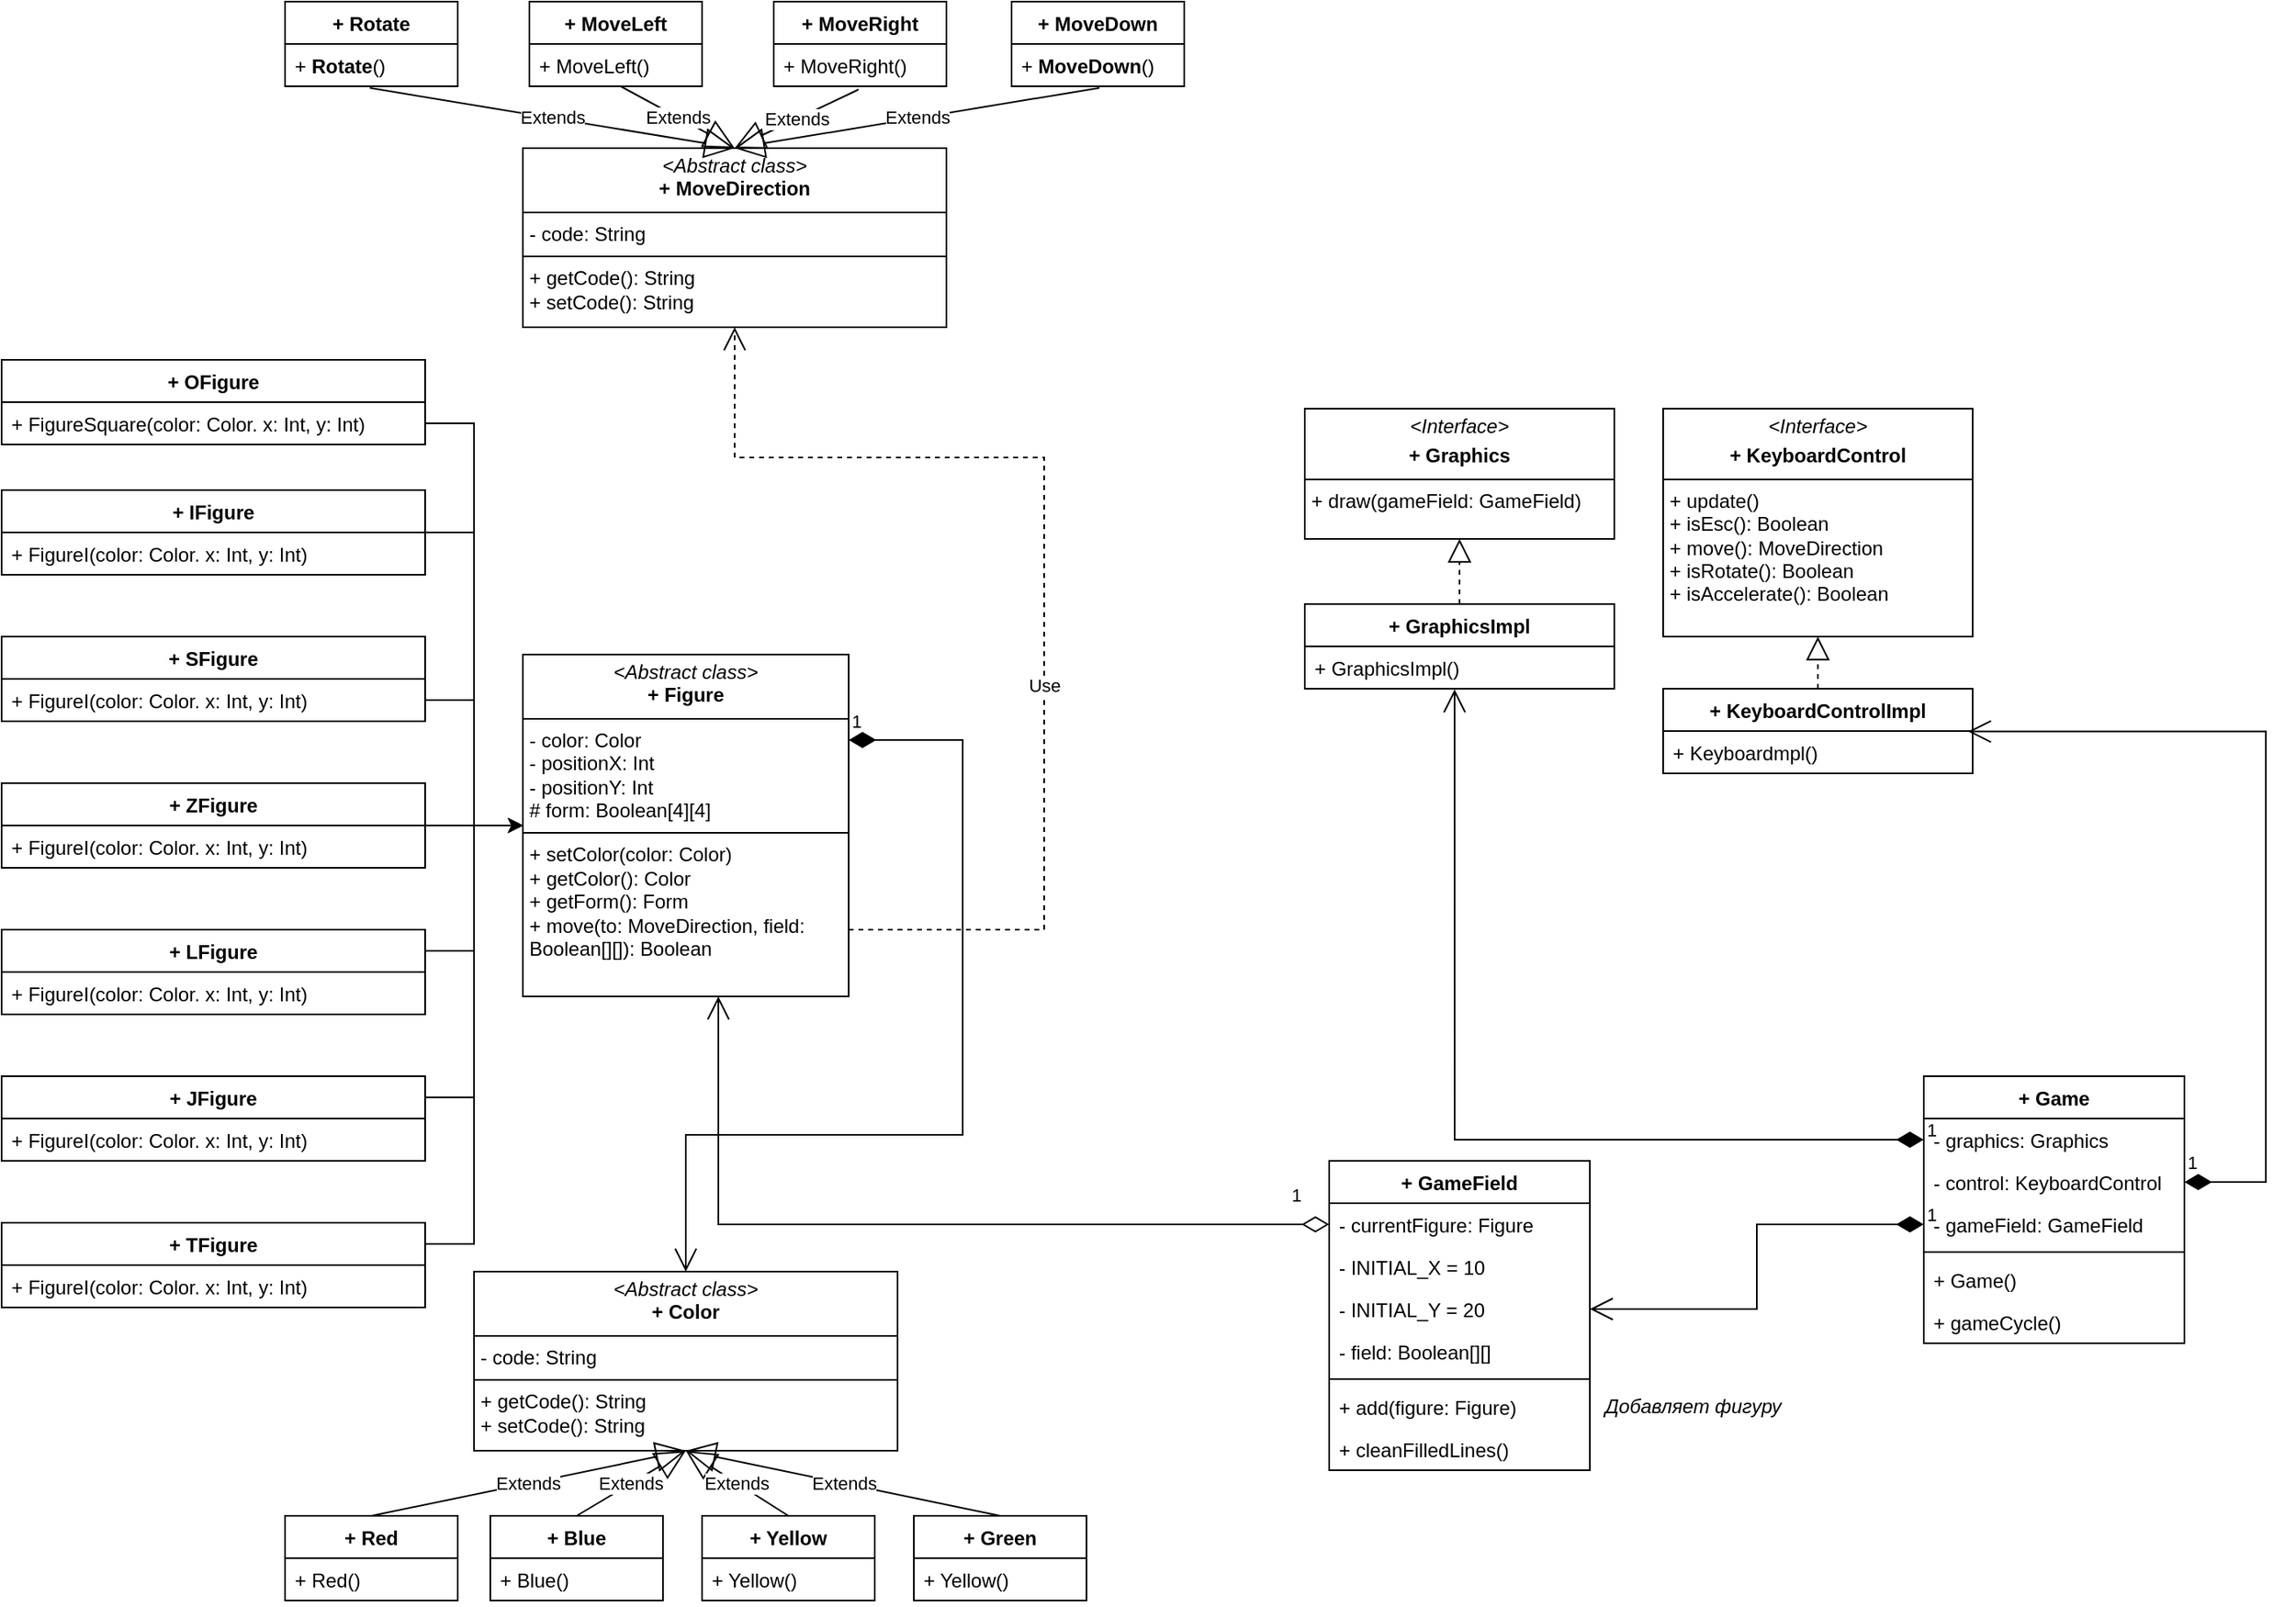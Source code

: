 <mxfile version="28.2.7">
  <diagram name="Страница — 1" id="aEHSHkAGXpmGiLIROjnR">
    <mxGraphModel dx="3027" dy="1413" grid="1" gridSize="10" guides="1" tooltips="1" connect="1" arrows="1" fold="1" page="1" pageScale="1" pageWidth="827" pageHeight="1169" math="0" shadow="0">
      <root>
        <mxCell id="0" />
        <mxCell id="1" parent="0" />
        <mxCell id="xC7MqWkz926lZk0p1ak7-11" value="&lt;p style=&quot;margin:0px;margin-top:4px;text-align:center;&quot;&gt;&lt;i&gt;&amp;lt;Abstract class&amp;gt;&lt;/i&gt;&lt;br&gt;&lt;b&gt;+ Figure&lt;/b&gt;&lt;/p&gt;&lt;hr size=&quot;1&quot; style=&quot;border-style:solid;&quot;&gt;&lt;p style=&quot;margin:0px;margin-left:4px;&quot;&gt;- color: Color&lt;/p&gt;&lt;p style=&quot;margin:0px;margin-left:4px;&quot;&gt;- positionX: Int&lt;/p&gt;&lt;p style=&quot;margin:0px;margin-left:4px;&quot;&gt;- positionY: Int&lt;/p&gt;&lt;p style=&quot;margin:0px;margin-left:4px;&quot;&gt;# form: Boolean[4][4]&lt;/p&gt;&lt;hr size=&quot;1&quot; style=&quot;border-style:solid;&quot;&gt;&lt;p style=&quot;margin:0px;margin-left:4px;&quot;&gt;+ setColor(color: Color)&amp;nbsp;&lt;/p&gt;&lt;p style=&quot;margin:0px;margin-left:4px;&quot;&gt;+ getColor(): Color&lt;/p&gt;&lt;p style=&quot;margin:0px;margin-left:4px;&quot;&gt;+ getForm(): Form&lt;/p&gt;&lt;p style=&quot;margin:0px;margin-left:4px;&quot;&gt;+ move(to: MoveDirection, field: Boolean[][]): Boolean&lt;/p&gt;&lt;p style=&quot;margin:0px;margin-left:4px;&quot;&gt;&lt;br&gt;&lt;/p&gt;" style="verticalAlign=top;align=left;overflow=fill;html=1;whiteSpace=wrap;" parent="1" vertex="1">
          <mxGeometry x="360" y="451" width="200" height="210" as="geometry" />
        </mxCell>
        <mxCell id="xC7MqWkz926lZk0p1ak7-13" value="&lt;p style=&quot;margin:0px;margin-top:4px;text-align:center;&quot;&gt;&lt;i&gt;&amp;lt;Interface&lt;/i&gt;&lt;i style=&quot;background-color: transparent; color: light-dark(rgb(0, 0, 0), rgb(255, 255, 255));&quot;&gt;&amp;gt;&lt;/i&gt;&lt;/p&gt;&lt;p style=&quot;margin:0px;margin-top:4px;text-align:center;&quot;&gt;&lt;b&gt;+ Graphics&lt;/b&gt;&lt;/p&gt;&lt;hr size=&quot;1&quot; style=&quot;border-style:solid;&quot;&gt;&lt;p style=&quot;margin:0px;margin-left:4px;&quot;&gt;+ draw(gameField: GameField)&lt;/p&gt;" style="verticalAlign=top;align=left;overflow=fill;html=1;whiteSpace=wrap;" parent="1" vertex="1">
          <mxGeometry x="840" y="300" width="190" height="80" as="geometry" />
        </mxCell>
        <mxCell id="xC7MqWkz926lZk0p1ak7-15" value="&lt;p style=&quot;margin:0px;margin-top:4px;text-align:center;&quot;&gt;&lt;i&gt;&amp;lt;Interface&lt;/i&gt;&lt;i style=&quot;background-color: transparent; color: light-dark(rgb(0, 0, 0), rgb(255, 255, 255));&quot;&gt;&amp;gt;&lt;/i&gt;&lt;/p&gt;&lt;p style=&quot;margin:0px;margin-top:4px;text-align:center;&quot;&gt;&lt;b&gt;+ KeyboardControl&lt;/b&gt;&lt;/p&gt;&lt;hr size=&quot;1&quot; style=&quot;border-style:solid;&quot;&gt;&lt;p style=&quot;margin:0px;margin-left:4px;&quot;&gt;+ update()&lt;/p&gt;&lt;p style=&quot;margin:0px;margin-left:4px;&quot;&gt;+ isEsc(): Boolean&lt;/p&gt;&lt;p style=&quot;margin:0px;margin-left:4px;&quot;&gt;+ move(): MoveDirection&lt;/p&gt;&lt;p style=&quot;margin:0px;margin-left:4px;&quot;&gt;+ isRotate(): Boolean&lt;/p&gt;&lt;p style=&quot;margin:0px;margin-left:4px;&quot;&gt;+ isAccelerate(): Boolean&lt;/p&gt;" style="verticalAlign=top;align=left;overflow=fill;html=1;whiteSpace=wrap;" parent="1" vertex="1">
          <mxGeometry x="1060" y="300" width="190" height="140" as="geometry" />
        </mxCell>
        <mxCell id="xC7MqWkz926lZk0p1ak7-17" value="+ GameField" style="swimlane;fontStyle=1;align=center;verticalAlign=top;childLayout=stackLayout;horizontal=1;startSize=26;horizontalStack=0;resizeParent=1;resizeParentMax=0;resizeLast=0;collapsible=1;marginBottom=0;whiteSpace=wrap;html=1;" parent="1" vertex="1">
          <mxGeometry x="855" y="762" width="160" height="190" as="geometry" />
        </mxCell>
        <mxCell id="xC7MqWkz926lZk0p1ak7-18" value="- currentFigure: Figure" style="text;strokeColor=none;fillColor=none;align=left;verticalAlign=top;spacingLeft=4;spacingRight=4;overflow=hidden;rotatable=0;points=[[0,0.5],[1,0.5]];portConstraint=eastwest;whiteSpace=wrap;html=1;" parent="xC7MqWkz926lZk0p1ak7-17" vertex="1">
          <mxGeometry y="26" width="160" height="26" as="geometry" />
        </mxCell>
        <mxCell id="xC7MqWkz926lZk0p1ak7-21" value="- INITIAL_X = 10" style="text;strokeColor=none;fillColor=none;align=left;verticalAlign=top;spacingLeft=4;spacingRight=4;overflow=hidden;rotatable=0;points=[[0,0.5],[1,0.5]];portConstraint=eastwest;whiteSpace=wrap;html=1;" parent="xC7MqWkz926lZk0p1ak7-17" vertex="1">
          <mxGeometry y="52" width="160" height="26" as="geometry" />
        </mxCell>
        <mxCell id="xC7MqWkz926lZk0p1ak7-22" value="- INITIAL_Y = 20" style="text;strokeColor=none;fillColor=none;align=left;verticalAlign=top;spacingLeft=4;spacingRight=4;overflow=hidden;rotatable=0;points=[[0,0.5],[1,0.5]];portConstraint=eastwest;whiteSpace=wrap;html=1;" parent="xC7MqWkz926lZk0p1ak7-17" vertex="1">
          <mxGeometry y="78" width="160" height="26" as="geometry" />
        </mxCell>
        <mxCell id="xC7MqWkz926lZk0p1ak7-24" value="- field: Boolean[][]" style="text;strokeColor=none;fillColor=none;align=left;verticalAlign=top;spacingLeft=4;spacingRight=4;overflow=hidden;rotatable=0;points=[[0,0.5],[1,0.5]];portConstraint=eastwest;whiteSpace=wrap;html=1;" parent="xC7MqWkz926lZk0p1ak7-17" vertex="1">
          <mxGeometry y="104" width="160" height="26" as="geometry" />
        </mxCell>
        <mxCell id="xC7MqWkz926lZk0p1ak7-19" value="" style="line;strokeWidth=1;fillColor=none;align=left;verticalAlign=middle;spacingTop=-1;spacingLeft=3;spacingRight=3;rotatable=0;labelPosition=right;points=[];portConstraint=eastwest;strokeColor=inherit;" parent="xC7MqWkz926lZk0p1ak7-17" vertex="1">
          <mxGeometry y="130" width="160" height="8" as="geometry" />
        </mxCell>
        <mxCell id="xC7MqWkz926lZk0p1ak7-20" value="+ add(figure: Figure)" style="text;strokeColor=none;fillColor=none;align=left;verticalAlign=top;spacingLeft=4;spacingRight=4;overflow=hidden;rotatable=0;points=[[0,0.5],[1,0.5]];portConstraint=eastwest;whiteSpace=wrap;html=1;" parent="xC7MqWkz926lZk0p1ak7-17" vertex="1">
          <mxGeometry y="138" width="160" height="26" as="geometry" />
        </mxCell>
        <mxCell id="xC7MqWkz926lZk0p1ak7-25" value="+ cleanFilledLines()" style="text;strokeColor=none;fillColor=none;align=left;verticalAlign=top;spacingLeft=4;spacingRight=4;overflow=hidden;rotatable=0;points=[[0,0.5],[1,0.5]];portConstraint=eastwest;whiteSpace=wrap;html=1;" parent="xC7MqWkz926lZk0p1ak7-17" vertex="1">
          <mxGeometry y="164" width="160" height="26" as="geometry" />
        </mxCell>
        <mxCell id="Py-8tk8NP4lGr2TBx3SY-2" value="+ OFigure" style="swimlane;fontStyle=1;align=center;verticalAlign=top;childLayout=stackLayout;horizontal=1;startSize=26;horizontalStack=0;resizeParent=1;resizeParentMax=0;resizeLast=0;collapsible=1;marginBottom=0;whiteSpace=wrap;html=1;" parent="1" vertex="1">
          <mxGeometry x="40" y="270" width="260" height="52" as="geometry" />
        </mxCell>
        <mxCell id="Py-8tk8NP4lGr2TBx3SY-5" value="+ FigureSquare(color: Color. x: Int, y: Int)" style="text;strokeColor=none;fillColor=none;align=left;verticalAlign=top;spacingLeft=4;spacingRight=4;overflow=hidden;rotatable=0;points=[[0,0.5],[1,0.5]];portConstraint=eastwest;whiteSpace=wrap;html=1;" parent="Py-8tk8NP4lGr2TBx3SY-2" vertex="1">
          <mxGeometry y="26" width="260" height="26" as="geometry" />
        </mxCell>
        <mxCell id="Py-8tk8NP4lGr2TBx3SY-20" style="edgeStyle=orthogonalEdgeStyle;rounded=0;orthogonalLoop=1;jettySize=auto;html=1;entryX=0;entryY=0.5;entryDx=0;entryDy=0;" parent="1" source="Py-8tk8NP4lGr2TBx3SY-6" target="xC7MqWkz926lZk0p1ak7-11" edge="1">
          <mxGeometry relative="1" as="geometry" />
        </mxCell>
        <mxCell id="Py-8tk8NP4lGr2TBx3SY-6" value="+ IFigure" style="swimlane;fontStyle=1;align=center;verticalAlign=top;childLayout=stackLayout;horizontal=1;startSize=26;horizontalStack=0;resizeParent=1;resizeParentMax=0;resizeLast=0;collapsible=1;marginBottom=0;whiteSpace=wrap;html=1;" parent="1" vertex="1">
          <mxGeometry x="40" y="350" width="260" height="52" as="geometry" />
        </mxCell>
        <mxCell id="Py-8tk8NP4lGr2TBx3SY-7" value="+ FigureI(color: Color. x: Int, y: Int)" style="text;strokeColor=none;fillColor=none;align=left;verticalAlign=top;spacingLeft=4;spacingRight=4;overflow=hidden;rotatable=0;points=[[0,0.5],[1,0.5]];portConstraint=eastwest;whiteSpace=wrap;html=1;" parent="Py-8tk8NP4lGr2TBx3SY-6" vertex="1">
          <mxGeometry y="26" width="260" height="26" as="geometry" />
        </mxCell>
        <mxCell id="Py-8tk8NP4lGr2TBx3SY-8" value="+ SFigure" style="swimlane;fontStyle=1;align=center;verticalAlign=top;childLayout=stackLayout;horizontal=1;startSize=26;horizontalStack=0;resizeParent=1;resizeParentMax=0;resizeLast=0;collapsible=1;marginBottom=0;whiteSpace=wrap;html=1;" parent="1" vertex="1">
          <mxGeometry x="40" y="440" width="260" height="52" as="geometry" />
        </mxCell>
        <mxCell id="Py-8tk8NP4lGr2TBx3SY-9" value="+ FigureI(color: Color. x: Int, y: Int)" style="text;strokeColor=none;fillColor=none;align=left;verticalAlign=top;spacingLeft=4;spacingRight=4;overflow=hidden;rotatable=0;points=[[0,0.5],[1,0.5]];portConstraint=eastwest;whiteSpace=wrap;html=1;" parent="Py-8tk8NP4lGr2TBx3SY-8" vertex="1">
          <mxGeometry y="26" width="260" height="26" as="geometry" />
        </mxCell>
        <mxCell id="Py-8tk8NP4lGr2TBx3SY-23" style="edgeStyle=orthogonalEdgeStyle;rounded=0;orthogonalLoop=1;jettySize=auto;html=1;exitX=1;exitY=0.5;exitDx=0;exitDy=0;entryX=0;entryY=0.5;entryDx=0;entryDy=0;" parent="1" source="Py-8tk8NP4lGr2TBx3SY-11" target="xC7MqWkz926lZk0p1ak7-11" edge="1">
          <mxGeometry relative="1" as="geometry" />
        </mxCell>
        <mxCell id="Py-8tk8NP4lGr2TBx3SY-11" value="+ ZFigure" style="swimlane;fontStyle=1;align=center;verticalAlign=top;childLayout=stackLayout;horizontal=1;startSize=26;horizontalStack=0;resizeParent=1;resizeParentMax=0;resizeLast=0;collapsible=1;marginBottom=0;whiteSpace=wrap;html=1;" parent="1" vertex="1">
          <mxGeometry x="40" y="530" width="260" height="52" as="geometry" />
        </mxCell>
        <mxCell id="Py-8tk8NP4lGr2TBx3SY-12" value="+ FigureI(color: Color. x: Int, y: Int)" style="text;strokeColor=none;fillColor=none;align=left;verticalAlign=top;spacingLeft=4;spacingRight=4;overflow=hidden;rotatable=0;points=[[0,0.5],[1,0.5]];portConstraint=eastwest;whiteSpace=wrap;html=1;" parent="Py-8tk8NP4lGr2TBx3SY-11" vertex="1">
          <mxGeometry y="26" width="260" height="26" as="geometry" />
        </mxCell>
        <mxCell id="Py-8tk8NP4lGr2TBx3SY-24" style="edgeStyle=orthogonalEdgeStyle;rounded=0;orthogonalLoop=1;jettySize=auto;html=1;exitX=1;exitY=0.25;exitDx=0;exitDy=0;entryX=0;entryY=0.5;entryDx=0;entryDy=0;" parent="1" source="Py-8tk8NP4lGr2TBx3SY-13" target="xC7MqWkz926lZk0p1ak7-11" edge="1">
          <mxGeometry relative="1" as="geometry" />
        </mxCell>
        <mxCell id="Py-8tk8NP4lGr2TBx3SY-13" value="+ LFigure" style="swimlane;fontStyle=1;align=center;verticalAlign=top;childLayout=stackLayout;horizontal=1;startSize=26;horizontalStack=0;resizeParent=1;resizeParentMax=0;resizeLast=0;collapsible=1;marginBottom=0;whiteSpace=wrap;html=1;" parent="1" vertex="1">
          <mxGeometry x="40" y="620" width="260" height="52" as="geometry" />
        </mxCell>
        <mxCell id="Py-8tk8NP4lGr2TBx3SY-14" value="+ FigureI(color: Color. x: Int, y: Int)" style="text;strokeColor=none;fillColor=none;align=left;verticalAlign=top;spacingLeft=4;spacingRight=4;overflow=hidden;rotatable=0;points=[[0,0.5],[1,0.5]];portConstraint=eastwest;whiteSpace=wrap;html=1;" parent="Py-8tk8NP4lGr2TBx3SY-13" vertex="1">
          <mxGeometry y="26" width="260" height="26" as="geometry" />
        </mxCell>
        <mxCell id="Py-8tk8NP4lGr2TBx3SY-25" style="edgeStyle=orthogonalEdgeStyle;rounded=0;orthogonalLoop=1;jettySize=auto;html=1;exitX=1;exitY=0.25;exitDx=0;exitDy=0;entryX=0;entryY=0.5;entryDx=0;entryDy=0;" parent="1" source="Py-8tk8NP4lGr2TBx3SY-15" target="xC7MqWkz926lZk0p1ak7-11" edge="1">
          <mxGeometry relative="1" as="geometry" />
        </mxCell>
        <mxCell id="Py-8tk8NP4lGr2TBx3SY-15" value="+ JFigure" style="swimlane;fontStyle=1;align=center;verticalAlign=top;childLayout=stackLayout;horizontal=1;startSize=26;horizontalStack=0;resizeParent=1;resizeParentMax=0;resizeLast=0;collapsible=1;marginBottom=0;whiteSpace=wrap;html=1;" parent="1" vertex="1">
          <mxGeometry x="40" y="710" width="260" height="52" as="geometry" />
        </mxCell>
        <mxCell id="Py-8tk8NP4lGr2TBx3SY-16" value="+ FigureI(color: Color. x: Int, y: Int)" style="text;strokeColor=none;fillColor=none;align=left;verticalAlign=top;spacingLeft=4;spacingRight=4;overflow=hidden;rotatable=0;points=[[0,0.5],[1,0.5]];portConstraint=eastwest;whiteSpace=wrap;html=1;" parent="Py-8tk8NP4lGr2TBx3SY-15" vertex="1">
          <mxGeometry y="26" width="260" height="26" as="geometry" />
        </mxCell>
        <mxCell id="Py-8tk8NP4lGr2TBx3SY-26" style="edgeStyle=orthogonalEdgeStyle;rounded=0;orthogonalLoop=1;jettySize=auto;html=1;exitX=1;exitY=0.25;exitDx=0;exitDy=0;entryX=0;entryY=0.5;entryDx=0;entryDy=0;" parent="1" source="Py-8tk8NP4lGr2TBx3SY-17" target="xC7MqWkz926lZk0p1ak7-11" edge="1">
          <mxGeometry relative="1" as="geometry" />
        </mxCell>
        <mxCell id="Py-8tk8NP4lGr2TBx3SY-17" value="+ TFigure" style="swimlane;fontStyle=1;align=center;verticalAlign=top;childLayout=stackLayout;horizontal=1;startSize=26;horizontalStack=0;resizeParent=1;resizeParentMax=0;resizeLast=0;collapsible=1;marginBottom=0;whiteSpace=wrap;html=1;" parent="1" vertex="1">
          <mxGeometry x="40" y="800" width="260" height="52" as="geometry" />
        </mxCell>
        <mxCell id="Py-8tk8NP4lGr2TBx3SY-18" value="+ FigureI(color: Color. x: Int, y: Int)" style="text;strokeColor=none;fillColor=none;align=left;verticalAlign=top;spacingLeft=4;spacingRight=4;overflow=hidden;rotatable=0;points=[[0,0.5],[1,0.5]];portConstraint=eastwest;whiteSpace=wrap;html=1;" parent="Py-8tk8NP4lGr2TBx3SY-17" vertex="1">
          <mxGeometry y="26" width="260" height="26" as="geometry" />
        </mxCell>
        <mxCell id="Py-8tk8NP4lGr2TBx3SY-19" style="edgeStyle=orthogonalEdgeStyle;rounded=0;orthogonalLoop=1;jettySize=auto;html=1;entryX=0;entryY=0.5;entryDx=0;entryDy=0;" parent="1" source="Py-8tk8NP4lGr2TBx3SY-5" target="xC7MqWkz926lZk0p1ak7-11" edge="1">
          <mxGeometry relative="1" as="geometry" />
        </mxCell>
        <mxCell id="Py-8tk8NP4lGr2TBx3SY-21" style="edgeStyle=orthogonalEdgeStyle;rounded=0;orthogonalLoop=1;jettySize=auto;html=1;entryX=0;entryY=0.5;entryDx=0;entryDy=0;" parent="1" source="Py-8tk8NP4lGr2TBx3SY-9" target="xC7MqWkz926lZk0p1ak7-11" edge="1">
          <mxGeometry relative="1" as="geometry" />
        </mxCell>
        <mxCell id="Py-8tk8NP4lGr2TBx3SY-27" value="&lt;p style=&quot;margin:0px;margin-top:4px;text-align:center;&quot;&gt;&lt;i&gt;&amp;lt;Abstract class&amp;gt;&lt;/i&gt;&lt;br&gt;&lt;b&gt;+ Color&lt;/b&gt;&lt;/p&gt;&lt;hr size=&quot;1&quot; style=&quot;border-style:solid;&quot;&gt;&lt;p style=&quot;margin:0px;margin-left:4px;&quot;&gt;- code: String&lt;br&gt;&lt;/p&gt;&lt;hr size=&quot;1&quot; style=&quot;border-style:solid;&quot;&gt;&lt;p style=&quot;margin:0px;margin-left:4px;&quot;&gt;+ getCode(): String&lt;/p&gt;&lt;p style=&quot;margin:0px;margin-left:4px;&quot;&gt;+ setCode(): String&lt;/p&gt;&lt;p style=&quot;margin:0px;margin-left:4px;&quot;&gt;&lt;br&gt;&lt;/p&gt;" style="verticalAlign=top;align=left;overflow=fill;html=1;whiteSpace=wrap;" parent="1" vertex="1">
          <mxGeometry x="330" y="830" width="260" height="110" as="geometry" />
        </mxCell>
        <mxCell id="Py-8tk8NP4lGr2TBx3SY-28" value="1" style="endArrow=open;html=1;endSize=12;startArrow=diamondThin;startSize=14;startFill=1;edgeStyle=orthogonalEdgeStyle;align=left;verticalAlign=bottom;rounded=0;exitX=1;exitY=0.25;exitDx=0;exitDy=0;entryX=0.5;entryY=0;entryDx=0;entryDy=0;" parent="1" source="xC7MqWkz926lZk0p1ak7-11" target="Py-8tk8NP4lGr2TBx3SY-27" edge="1">
          <mxGeometry x="-1" y="3" relative="1" as="geometry">
            <mxPoint x="590" y="700" as="sourcePoint" />
            <mxPoint x="750" y="700" as="targetPoint" />
            <Array as="points">
              <mxPoint x="630" y="504" />
              <mxPoint x="630" y="746" />
              <mxPoint x="460" y="746" />
            </Array>
          </mxGeometry>
        </mxCell>
        <mxCell id="Py-8tk8NP4lGr2TBx3SY-29" value="+ Red" style="swimlane;fontStyle=1;align=center;verticalAlign=top;childLayout=stackLayout;horizontal=1;startSize=26;horizontalStack=0;resizeParent=1;resizeParentMax=0;resizeLast=0;collapsible=1;marginBottom=0;whiteSpace=wrap;html=1;" parent="1" vertex="1">
          <mxGeometry x="214" y="980" width="106" height="52" as="geometry" />
        </mxCell>
        <mxCell id="Py-8tk8NP4lGr2TBx3SY-30" value="+ Red()" style="text;strokeColor=none;fillColor=none;align=left;verticalAlign=top;spacingLeft=4;spacingRight=4;overflow=hidden;rotatable=0;points=[[0,0.5],[1,0.5]];portConstraint=eastwest;whiteSpace=wrap;html=1;" parent="Py-8tk8NP4lGr2TBx3SY-29" vertex="1">
          <mxGeometry y="26" width="106" height="26" as="geometry" />
        </mxCell>
        <mxCell id="Py-8tk8NP4lGr2TBx3SY-33" value="+ Blue" style="swimlane;fontStyle=1;align=center;verticalAlign=top;childLayout=stackLayout;horizontal=1;startSize=26;horizontalStack=0;resizeParent=1;resizeParentMax=0;resizeLast=0;collapsible=1;marginBottom=0;whiteSpace=wrap;html=1;" parent="1" vertex="1">
          <mxGeometry x="340" y="980" width="106" height="52" as="geometry" />
        </mxCell>
        <mxCell id="Py-8tk8NP4lGr2TBx3SY-34" value="+ Blue()" style="text;strokeColor=none;fillColor=none;align=left;verticalAlign=top;spacingLeft=4;spacingRight=4;overflow=hidden;rotatable=0;points=[[0,0.5],[1,0.5]];portConstraint=eastwest;whiteSpace=wrap;html=1;" parent="Py-8tk8NP4lGr2TBx3SY-33" vertex="1">
          <mxGeometry y="26" width="106" height="26" as="geometry" />
        </mxCell>
        <mxCell id="Py-8tk8NP4lGr2TBx3SY-35" value="+ Yellow" style="swimlane;fontStyle=1;align=center;verticalAlign=top;childLayout=stackLayout;horizontal=1;startSize=26;horizontalStack=0;resizeParent=1;resizeParentMax=0;resizeLast=0;collapsible=1;marginBottom=0;whiteSpace=wrap;html=1;" parent="1" vertex="1">
          <mxGeometry x="470" y="980" width="106" height="52" as="geometry" />
        </mxCell>
        <mxCell id="Py-8tk8NP4lGr2TBx3SY-36" value="+ Yellow()" style="text;strokeColor=none;fillColor=none;align=left;verticalAlign=top;spacingLeft=4;spacingRight=4;overflow=hidden;rotatable=0;points=[[0,0.5],[1,0.5]];portConstraint=eastwest;whiteSpace=wrap;html=1;" parent="Py-8tk8NP4lGr2TBx3SY-35" vertex="1">
          <mxGeometry y="26" width="106" height="26" as="geometry" />
        </mxCell>
        <mxCell id="Py-8tk8NP4lGr2TBx3SY-37" value="+ Green" style="swimlane;fontStyle=1;align=center;verticalAlign=top;childLayout=stackLayout;horizontal=1;startSize=26;horizontalStack=0;resizeParent=1;resizeParentMax=0;resizeLast=0;collapsible=1;marginBottom=0;whiteSpace=wrap;html=1;" parent="1" vertex="1">
          <mxGeometry x="600" y="980" width="106" height="52" as="geometry" />
        </mxCell>
        <mxCell id="Py-8tk8NP4lGr2TBx3SY-38" value="+ Yellow()" style="text;strokeColor=none;fillColor=none;align=left;verticalAlign=top;spacingLeft=4;spacingRight=4;overflow=hidden;rotatable=0;points=[[0,0.5],[1,0.5]];portConstraint=eastwest;whiteSpace=wrap;html=1;" parent="Py-8tk8NP4lGr2TBx3SY-37" vertex="1">
          <mxGeometry y="26" width="106" height="26" as="geometry" />
        </mxCell>
        <mxCell id="Py-8tk8NP4lGr2TBx3SY-40" value="Extends" style="endArrow=block;endSize=16;endFill=0;html=1;rounded=0;exitX=0.5;exitY=0;exitDx=0;exitDy=0;entryX=0.5;entryY=1;entryDx=0;entryDy=0;" parent="1" source="Py-8tk8NP4lGr2TBx3SY-29" target="Py-8tk8NP4lGr2TBx3SY-27" edge="1">
          <mxGeometry width="160" relative="1" as="geometry">
            <mxPoint x="430" y="800" as="sourcePoint" />
            <mxPoint x="590" y="800" as="targetPoint" />
          </mxGeometry>
        </mxCell>
        <mxCell id="Py-8tk8NP4lGr2TBx3SY-41" value="Extends" style="endArrow=block;endSize=16;endFill=0;html=1;rounded=0;exitX=0.5;exitY=0;exitDx=0;exitDy=0;" parent="1" source="Py-8tk8NP4lGr2TBx3SY-33" edge="1">
          <mxGeometry width="160" relative="1" as="geometry">
            <mxPoint x="420" y="990" as="sourcePoint" />
            <mxPoint x="460" y="940" as="targetPoint" />
          </mxGeometry>
        </mxCell>
        <mxCell id="Py-8tk8NP4lGr2TBx3SY-42" value="Extends" style="endArrow=block;endSize=16;endFill=0;html=1;rounded=0;exitX=0.5;exitY=0;exitDx=0;exitDy=0;" parent="1" source="Py-8tk8NP4lGr2TBx3SY-35" edge="1">
          <mxGeometry width="160" relative="1" as="geometry">
            <mxPoint x="410" y="1000" as="sourcePoint" />
            <mxPoint x="460" y="940" as="targetPoint" />
          </mxGeometry>
        </mxCell>
        <mxCell id="Py-8tk8NP4lGr2TBx3SY-43" value="Extends" style="endArrow=block;endSize=16;endFill=0;html=1;rounded=0;exitX=0.5;exitY=0;exitDx=0;exitDy=0;" parent="1" source="Py-8tk8NP4lGr2TBx3SY-37" edge="1">
          <mxGeometry width="160" relative="1" as="geometry">
            <mxPoint x="553" y="990" as="sourcePoint" />
            <mxPoint x="460" y="940" as="targetPoint" />
          </mxGeometry>
        </mxCell>
        <mxCell id="Py-8tk8NP4lGr2TBx3SY-44" value="1" style="endArrow=open;html=1;endSize=12;startArrow=diamondThin;startSize=14;startFill=0;edgeStyle=orthogonalEdgeStyle;align=left;verticalAlign=bottom;rounded=0;exitX=0;exitY=0.5;exitDx=0;exitDy=0;" parent="1" source="xC7MqWkz926lZk0p1ak7-18" target="xC7MqWkz926lZk0p1ak7-11" edge="1">
          <mxGeometry x="-0.901" y="-9" relative="1" as="geometry">
            <mxPoint x="820" y="640" as="sourcePoint" />
            <mxPoint x="710" y="550" as="targetPoint" />
            <mxPoint as="offset" />
            <Array as="points">
              <mxPoint x="480" y="801" />
            </Array>
          </mxGeometry>
        </mxCell>
        <mxCell id="Py-8tk8NP4lGr2TBx3SY-45" value="+ Game" style="swimlane;fontStyle=1;align=center;verticalAlign=top;childLayout=stackLayout;horizontal=1;startSize=26;horizontalStack=0;resizeParent=1;resizeParentMax=0;resizeLast=0;collapsible=1;marginBottom=0;whiteSpace=wrap;html=1;" parent="1" vertex="1">
          <mxGeometry x="1220" y="710" width="160" height="164" as="geometry" />
        </mxCell>
        <mxCell id="Py-8tk8NP4lGr2TBx3SY-46" value="- graphics: Graphics" style="text;strokeColor=none;fillColor=none;align=left;verticalAlign=top;spacingLeft=4;spacingRight=4;overflow=hidden;rotatable=0;points=[[0,0.5],[1,0.5]];portConstraint=eastwest;whiteSpace=wrap;html=1;" parent="Py-8tk8NP4lGr2TBx3SY-45" vertex="1">
          <mxGeometry y="26" width="160" height="26" as="geometry" />
        </mxCell>
        <mxCell id="Py-8tk8NP4lGr2TBx3SY-47" value="- control: KeyboardControl" style="text;strokeColor=none;fillColor=none;align=left;verticalAlign=top;spacingLeft=4;spacingRight=4;overflow=hidden;rotatable=0;points=[[0,0.5],[1,0.5]];portConstraint=eastwest;whiteSpace=wrap;html=1;" parent="Py-8tk8NP4lGr2TBx3SY-45" vertex="1">
          <mxGeometry y="52" width="160" height="26" as="geometry" />
        </mxCell>
        <mxCell id="Py-8tk8NP4lGr2TBx3SY-48" value="- gameField: GameField" style="text;strokeColor=none;fillColor=none;align=left;verticalAlign=top;spacingLeft=4;spacingRight=4;overflow=hidden;rotatable=0;points=[[0,0.5],[1,0.5]];portConstraint=eastwest;whiteSpace=wrap;html=1;" parent="Py-8tk8NP4lGr2TBx3SY-45" vertex="1">
          <mxGeometry y="78" width="160" height="26" as="geometry" />
        </mxCell>
        <mxCell id="Py-8tk8NP4lGr2TBx3SY-50" value="" style="line;strokeWidth=1;fillColor=none;align=left;verticalAlign=middle;spacingTop=-1;spacingLeft=3;spacingRight=3;rotatable=0;labelPosition=right;points=[];portConstraint=eastwest;strokeColor=inherit;" parent="Py-8tk8NP4lGr2TBx3SY-45" vertex="1">
          <mxGeometry y="104" width="160" height="8" as="geometry" />
        </mxCell>
        <mxCell id="Py-8tk8NP4lGr2TBx3SY-51" value="+ Game()" style="text;strokeColor=none;fillColor=none;align=left;verticalAlign=top;spacingLeft=4;spacingRight=4;overflow=hidden;rotatable=0;points=[[0,0.5],[1,0.5]];portConstraint=eastwest;whiteSpace=wrap;html=1;" parent="Py-8tk8NP4lGr2TBx3SY-45" vertex="1">
          <mxGeometry y="112" width="160" height="26" as="geometry" />
        </mxCell>
        <mxCell id="Py-8tk8NP4lGr2TBx3SY-52" value="+ gameCycle()" style="text;strokeColor=none;fillColor=none;align=left;verticalAlign=top;spacingLeft=4;spacingRight=4;overflow=hidden;rotatable=0;points=[[0,0.5],[1,0.5]];portConstraint=eastwest;whiteSpace=wrap;html=1;" parent="Py-8tk8NP4lGr2TBx3SY-45" vertex="1">
          <mxGeometry y="138" width="160" height="26" as="geometry" />
        </mxCell>
        <mxCell id="Py-8tk8NP4lGr2TBx3SY-60" value="+ GraphicsImpl" style="swimlane;fontStyle=1;align=center;verticalAlign=top;childLayout=stackLayout;horizontal=1;startSize=26;horizontalStack=0;resizeParent=1;resizeParentMax=0;resizeLast=0;collapsible=1;marginBottom=0;whiteSpace=wrap;html=1;" parent="1" vertex="1">
          <mxGeometry x="840" y="420" width="190" height="52" as="geometry" />
        </mxCell>
        <mxCell id="Py-8tk8NP4lGr2TBx3SY-63" value="+ GraphicsImpl()" style="text;strokeColor=none;fillColor=none;align=left;verticalAlign=top;spacingLeft=4;spacingRight=4;overflow=hidden;rotatable=0;points=[[0,0.5],[1,0.5]];portConstraint=eastwest;whiteSpace=wrap;html=1;" parent="Py-8tk8NP4lGr2TBx3SY-60" vertex="1">
          <mxGeometry y="26" width="190" height="26" as="geometry" />
        </mxCell>
        <mxCell id="Py-8tk8NP4lGr2TBx3SY-64" value="+ KeyboardControlImpl" style="swimlane;fontStyle=1;align=center;verticalAlign=top;childLayout=stackLayout;horizontal=1;startSize=26;horizontalStack=0;resizeParent=1;resizeParentMax=0;resizeLast=0;collapsible=1;marginBottom=0;whiteSpace=wrap;html=1;" parent="1" vertex="1">
          <mxGeometry x="1060" y="472" width="190" height="52" as="geometry" />
        </mxCell>
        <mxCell id="Py-8tk8NP4lGr2TBx3SY-65" value="+ Keyboardmpl()" style="text;strokeColor=none;fillColor=none;align=left;verticalAlign=top;spacingLeft=4;spacingRight=4;overflow=hidden;rotatable=0;points=[[0,0.5],[1,0.5]];portConstraint=eastwest;whiteSpace=wrap;html=1;" parent="Py-8tk8NP4lGr2TBx3SY-64" vertex="1">
          <mxGeometry y="26" width="190" height="26" as="geometry" />
        </mxCell>
        <mxCell id="Py-8tk8NP4lGr2TBx3SY-66" value="" style="endArrow=block;dashed=1;endFill=0;endSize=12;html=1;rounded=0;exitX=0.5;exitY=0;exitDx=0;exitDy=0;entryX=0.5;entryY=1;entryDx=0;entryDy=0;" parent="1" source="Py-8tk8NP4lGr2TBx3SY-60" target="xC7MqWkz926lZk0p1ak7-13" edge="1">
          <mxGeometry width="160" relative="1" as="geometry">
            <mxPoint x="870" y="610" as="sourcePoint" />
            <mxPoint x="1030" y="610" as="targetPoint" />
          </mxGeometry>
        </mxCell>
        <mxCell id="Py-8tk8NP4lGr2TBx3SY-67" value="" style="endArrow=block;dashed=1;endFill=0;endSize=12;html=1;rounded=0;exitX=0.5;exitY=0;exitDx=0;exitDy=0;" parent="1" source="Py-8tk8NP4lGr2TBx3SY-64" target="xC7MqWkz926lZk0p1ak7-15" edge="1">
          <mxGeometry width="160" relative="1" as="geometry">
            <mxPoint x="930" y="430" as="sourcePoint" />
            <mxPoint x="930" y="390" as="targetPoint" />
          </mxGeometry>
        </mxCell>
        <mxCell id="Py-8tk8NP4lGr2TBx3SY-69" value="1" style="endArrow=open;html=1;endSize=12;startArrow=diamondThin;startSize=14;startFill=1;edgeStyle=orthogonalEdgeStyle;align=left;verticalAlign=bottom;rounded=0;exitX=1;exitY=0.5;exitDx=0;exitDy=0;entryX=0.985;entryY=0.011;entryDx=0;entryDy=0;entryPerimeter=0;" parent="1" source="Py-8tk8NP4lGr2TBx3SY-47" target="Py-8tk8NP4lGr2TBx3SY-65" edge="1">
          <mxGeometry x="-1" y="3" relative="1" as="geometry">
            <mxPoint x="1040" y="660" as="sourcePoint" />
            <mxPoint x="1200" y="660" as="targetPoint" />
            <Array as="points">
              <mxPoint x="1430" y="775" />
              <mxPoint x="1430" y="498" />
            </Array>
          </mxGeometry>
        </mxCell>
        <mxCell id="Py-8tk8NP4lGr2TBx3SY-72" value="1" style="endArrow=open;html=1;endSize=12;startArrow=diamondThin;startSize=14;startFill=1;edgeStyle=orthogonalEdgeStyle;align=left;verticalAlign=bottom;rounded=0;exitX=0;exitY=0.5;exitDx=0;exitDy=0;entryX=0.484;entryY=1.016;entryDx=0;entryDy=0;entryPerimeter=0;" parent="1" source="Py-8tk8NP4lGr2TBx3SY-46" target="Py-8tk8NP4lGr2TBx3SY-63" edge="1">
          <mxGeometry x="-1" y="3" relative="1" as="geometry">
            <mxPoint x="850" y="640" as="sourcePoint" />
            <mxPoint x="1010" y="580" as="targetPoint" />
          </mxGeometry>
        </mxCell>
        <mxCell id="Py-8tk8NP4lGr2TBx3SY-73" value="1" style="endArrow=open;html=1;endSize=12;startArrow=diamondThin;startSize=14;startFill=1;edgeStyle=orthogonalEdgeStyle;align=left;verticalAlign=bottom;rounded=0;exitX=0;exitY=0.5;exitDx=0;exitDy=0;entryX=1;entryY=0.5;entryDx=0;entryDy=0;" parent="1" source="Py-8tk8NP4lGr2TBx3SY-48" target="xC7MqWkz926lZk0p1ak7-22" edge="1">
          <mxGeometry x="-1" y="3" relative="1" as="geometry">
            <mxPoint x="880" y="710" as="sourcePoint" />
            <mxPoint x="1040" y="710" as="targetPoint" />
          </mxGeometry>
        </mxCell>
        <mxCell id="Uo0hWkWraGVfENHwlRNT-1" value="&lt;p style=&quot;margin:0px;margin-top:4px;text-align:center;&quot;&gt;&lt;i&gt;&amp;lt;Abstract class&amp;gt;&lt;/i&gt;&lt;br&gt;&lt;b&gt;+ MoveDirection&lt;/b&gt;&lt;/p&gt;&lt;hr size=&quot;1&quot; style=&quot;border-style:solid;&quot;&gt;&lt;p style=&quot;margin:0px;margin-left:4px;&quot;&gt;- code: String&lt;br&gt;&lt;/p&gt;&lt;hr size=&quot;1&quot; style=&quot;border-style:solid;&quot;&gt;&lt;p style=&quot;margin:0px;margin-left:4px;&quot;&gt;+ getCode(): String&lt;/p&gt;&lt;p style=&quot;margin:0px;margin-left:4px;&quot;&gt;+ setCode(): String&lt;/p&gt;&lt;p style=&quot;margin:0px;margin-left:4px;&quot;&gt;&lt;br&gt;&lt;/p&gt;" style="verticalAlign=top;align=left;overflow=fill;html=1;whiteSpace=wrap;" vertex="1" parent="1">
          <mxGeometry x="360" y="140" width="260" height="110" as="geometry" />
        </mxCell>
        <mxCell id="Uo0hWkWraGVfENHwlRNT-4" value="Use" style="endArrow=open;endSize=12;dashed=1;html=1;rounded=0;entryX=0.5;entryY=1;entryDx=0;entryDy=0;" edge="1" parent="1" target="Uo0hWkWraGVfENHwlRNT-1">
          <mxGeometry x="-0.206" width="160" relative="1" as="geometry">
            <mxPoint x="560" y="620" as="sourcePoint" />
            <mxPoint x="720" y="620" as="targetPoint" />
            <Array as="points">
              <mxPoint x="680" y="620" />
              <mxPoint x="680" y="330" />
              <mxPoint x="490" y="330" />
            </Array>
            <mxPoint as="offset" />
          </mxGeometry>
        </mxCell>
        <mxCell id="Uo0hWkWraGVfENHwlRNT-5" value="+ MoveLeft" style="swimlane;fontStyle=1;align=center;verticalAlign=top;childLayout=stackLayout;horizontal=1;startSize=26;horizontalStack=0;resizeParent=1;resizeParentMax=0;resizeLast=0;collapsible=1;marginBottom=0;whiteSpace=wrap;html=1;" vertex="1" parent="1">
          <mxGeometry x="364" y="50" width="106" height="52" as="geometry" />
        </mxCell>
        <mxCell id="Uo0hWkWraGVfENHwlRNT-6" value="+ MoveLeft()" style="text;strokeColor=none;fillColor=none;align=left;verticalAlign=top;spacingLeft=4;spacingRight=4;overflow=hidden;rotatable=0;points=[[0,0.5],[1,0.5]];portConstraint=eastwest;whiteSpace=wrap;html=1;" vertex="1" parent="Uo0hWkWraGVfENHwlRNT-5">
          <mxGeometry y="26" width="106" height="26" as="geometry" />
        </mxCell>
        <mxCell id="Uo0hWkWraGVfENHwlRNT-8" value="+ MoveRight" style="swimlane;fontStyle=1;align=center;verticalAlign=top;childLayout=stackLayout;horizontal=1;startSize=26;horizontalStack=0;resizeParent=1;resizeParentMax=0;resizeLast=0;collapsible=1;marginBottom=0;whiteSpace=wrap;html=1;" vertex="1" parent="1">
          <mxGeometry x="514" y="50" width="106" height="52" as="geometry" />
        </mxCell>
        <mxCell id="Uo0hWkWraGVfENHwlRNT-9" value="+ MoveRight()" style="text;strokeColor=none;fillColor=none;align=left;verticalAlign=top;spacingLeft=4;spacingRight=4;overflow=hidden;rotatable=0;points=[[0,0.5],[1,0.5]];portConstraint=eastwest;whiteSpace=wrap;html=1;" vertex="1" parent="Uo0hWkWraGVfENHwlRNT-8">
          <mxGeometry y="26" width="106" height="26" as="geometry" />
        </mxCell>
        <mxCell id="Uo0hWkWraGVfENHwlRNT-10" value="+ MoveDown" style="swimlane;fontStyle=1;align=center;verticalAlign=top;childLayout=stackLayout;horizontal=1;startSize=26;horizontalStack=0;resizeParent=1;resizeParentMax=0;resizeLast=0;collapsible=1;marginBottom=0;whiteSpace=wrap;html=1;" vertex="1" parent="1">
          <mxGeometry x="660" y="50" width="106" height="52" as="geometry" />
        </mxCell>
        <mxCell id="Uo0hWkWraGVfENHwlRNT-11" value="+&amp;nbsp;&lt;span style=&quot;font-weight: 700; text-align: center;&quot;&gt;MoveDown&lt;/span&gt;()" style="text;strokeColor=none;fillColor=none;align=left;verticalAlign=top;spacingLeft=4;spacingRight=4;overflow=hidden;rotatable=0;points=[[0,0.5],[1,0.5]];portConstraint=eastwest;whiteSpace=wrap;html=1;" vertex="1" parent="Uo0hWkWraGVfENHwlRNT-10">
          <mxGeometry y="26" width="106" height="26" as="geometry" />
        </mxCell>
        <mxCell id="Uo0hWkWraGVfENHwlRNT-12" value="+ Rotate" style="swimlane;fontStyle=1;align=center;verticalAlign=top;childLayout=stackLayout;horizontal=1;startSize=26;horizontalStack=0;resizeParent=1;resizeParentMax=0;resizeLast=0;collapsible=1;marginBottom=0;whiteSpace=wrap;html=1;" vertex="1" parent="1">
          <mxGeometry x="214" y="50" width="106" height="52" as="geometry" />
        </mxCell>
        <mxCell id="Uo0hWkWraGVfENHwlRNT-13" value="+&amp;nbsp;&lt;span style=&quot;font-weight: 700; text-align: center;&quot;&gt;Rotate&lt;/span&gt;()" style="text;strokeColor=none;fillColor=none;align=left;verticalAlign=top;spacingLeft=4;spacingRight=4;overflow=hidden;rotatable=0;points=[[0,0.5],[1,0.5]];portConstraint=eastwest;whiteSpace=wrap;html=1;" vertex="1" parent="Uo0hWkWraGVfENHwlRNT-12">
          <mxGeometry y="26" width="106" height="26" as="geometry" />
        </mxCell>
        <mxCell id="Uo0hWkWraGVfENHwlRNT-14" value="Extends" style="endArrow=block;endSize=16;endFill=0;html=1;rounded=0;exitX=0.491;exitY=1.038;exitDx=0;exitDy=0;entryX=0.5;entryY=0;entryDx=0;entryDy=0;exitPerimeter=0;" edge="1" parent="1" source="Uo0hWkWraGVfENHwlRNT-13" target="Uo0hWkWraGVfENHwlRNT-1">
          <mxGeometry width="160" relative="1" as="geometry">
            <mxPoint x="450" y="50" as="sourcePoint" />
            <mxPoint x="643" y="10" as="targetPoint" />
          </mxGeometry>
        </mxCell>
        <mxCell id="Uo0hWkWraGVfENHwlRNT-15" value="Extends" style="endArrow=block;endSize=16;endFill=0;html=1;rounded=0;exitX=0.491;exitY=1.038;exitDx=0;exitDy=0;entryX=0.5;entryY=0;entryDx=0;entryDy=0;exitPerimeter=0;" edge="1" parent="1" target="Uo0hWkWraGVfENHwlRNT-1">
          <mxGeometry width="160" relative="1" as="geometry">
            <mxPoint x="420" y="102" as="sourcePoint" />
            <mxPoint x="644" y="139" as="targetPoint" />
          </mxGeometry>
        </mxCell>
        <mxCell id="Uo0hWkWraGVfENHwlRNT-16" value="Extends" style="endArrow=block;endSize=16;endFill=0;html=1;rounded=0;exitX=0.491;exitY=1.077;exitDx=0;exitDy=0;exitPerimeter=0;entryX=0.5;entryY=0;entryDx=0;entryDy=0;" edge="1" parent="1" source="Uo0hWkWraGVfENHwlRNT-9" target="Uo0hWkWraGVfENHwlRNT-1">
          <mxGeometry width="160" relative="1" as="geometry">
            <mxPoint x="770" y="170" as="sourcePoint" />
            <mxPoint x="994" y="207" as="targetPoint" />
          </mxGeometry>
        </mxCell>
        <mxCell id="Uo0hWkWraGVfENHwlRNT-17" value="Extends" style="endArrow=block;endSize=16;endFill=0;html=1;rounded=0;exitX=0.509;exitY=1.038;exitDx=0;exitDy=0;exitPerimeter=0;entryX=0.5;entryY=0;entryDx=0;entryDy=0;" edge="1" parent="1" source="Uo0hWkWraGVfENHwlRNT-11" target="Uo0hWkWraGVfENHwlRNT-1">
          <mxGeometry width="160" relative="1" as="geometry">
            <mxPoint x="626" y="110" as="sourcePoint" />
            <mxPoint x="550" y="146" as="targetPoint" />
          </mxGeometry>
        </mxCell>
        <mxCell id="Uo0hWkWraGVfENHwlRNT-18" value="&lt;span style=&quot;font-weight: normal;&quot;&gt;&lt;i&gt;Добавляет фигуру&lt;/i&gt;&lt;/span&gt;" style="text;align=center;fontStyle=1;verticalAlign=middle;spacingLeft=3;spacingRight=3;strokeColor=none;rotatable=0;points=[[0,0.5],[1,0.5]];portConstraint=eastwest;html=1;" vertex="1" parent="1">
          <mxGeometry x="990" y="900" width="175" height="26" as="geometry" />
        </mxCell>
      </root>
    </mxGraphModel>
  </diagram>
</mxfile>
